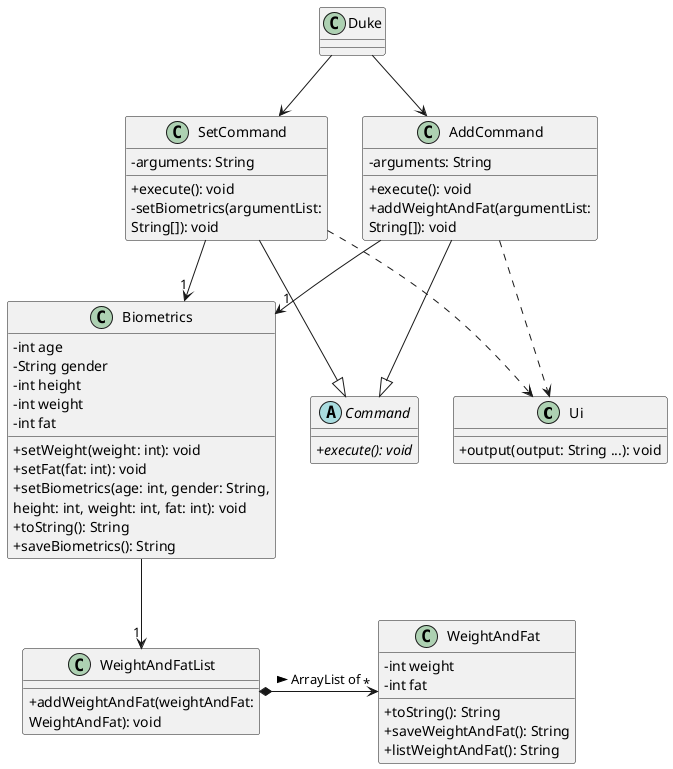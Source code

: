 @startuml
'https://plantuml.com/class-diagram
skinparam classAttributeIconSize 0


class Ui {
+output(output: String ...): void
}
abstract class Command {
{abstract} +execute(): void
}
class AddCommand {
-arguments: String
+execute(): void
+addWeightAndFat(argumentList:
String[]): void
}
class SetCommand {
-arguments: String
+execute(): void
-setBiometrics(argumentList:
String[]): void
}
class Biometrics {
-int age
-String gender
-int height
-int weight
-int fat
+setWeight(weight: int): void
+setFat(fat: int): void
+setBiometrics(age: int, gender: String,
height: int, weight: int, fat: int): void
+toString(): String
+saveBiometrics(): String
}
class WeightAndFat {
-int weight
-int fat
+toString(): String
+saveWeightAndFat(): String
+listWeightAndFat(): String
}
class WeightAndFatList {
+addWeightAndFat(weightAndFat:
WeightAndFat): void
}

AddCommand --|> Command
SetCommand --|> Command
Duke --> AddCommand
Duke --> SetCommand
SetCommand ..> Ui
AddCommand ..> Ui
AddCommand --> "1"Biometrics
SetCommand --> "1"Biometrics
Biometrics --> "1"WeightAndFatList
WeightAndFatList *-> "*"WeightAndFat : ArrayList of >

@enduml